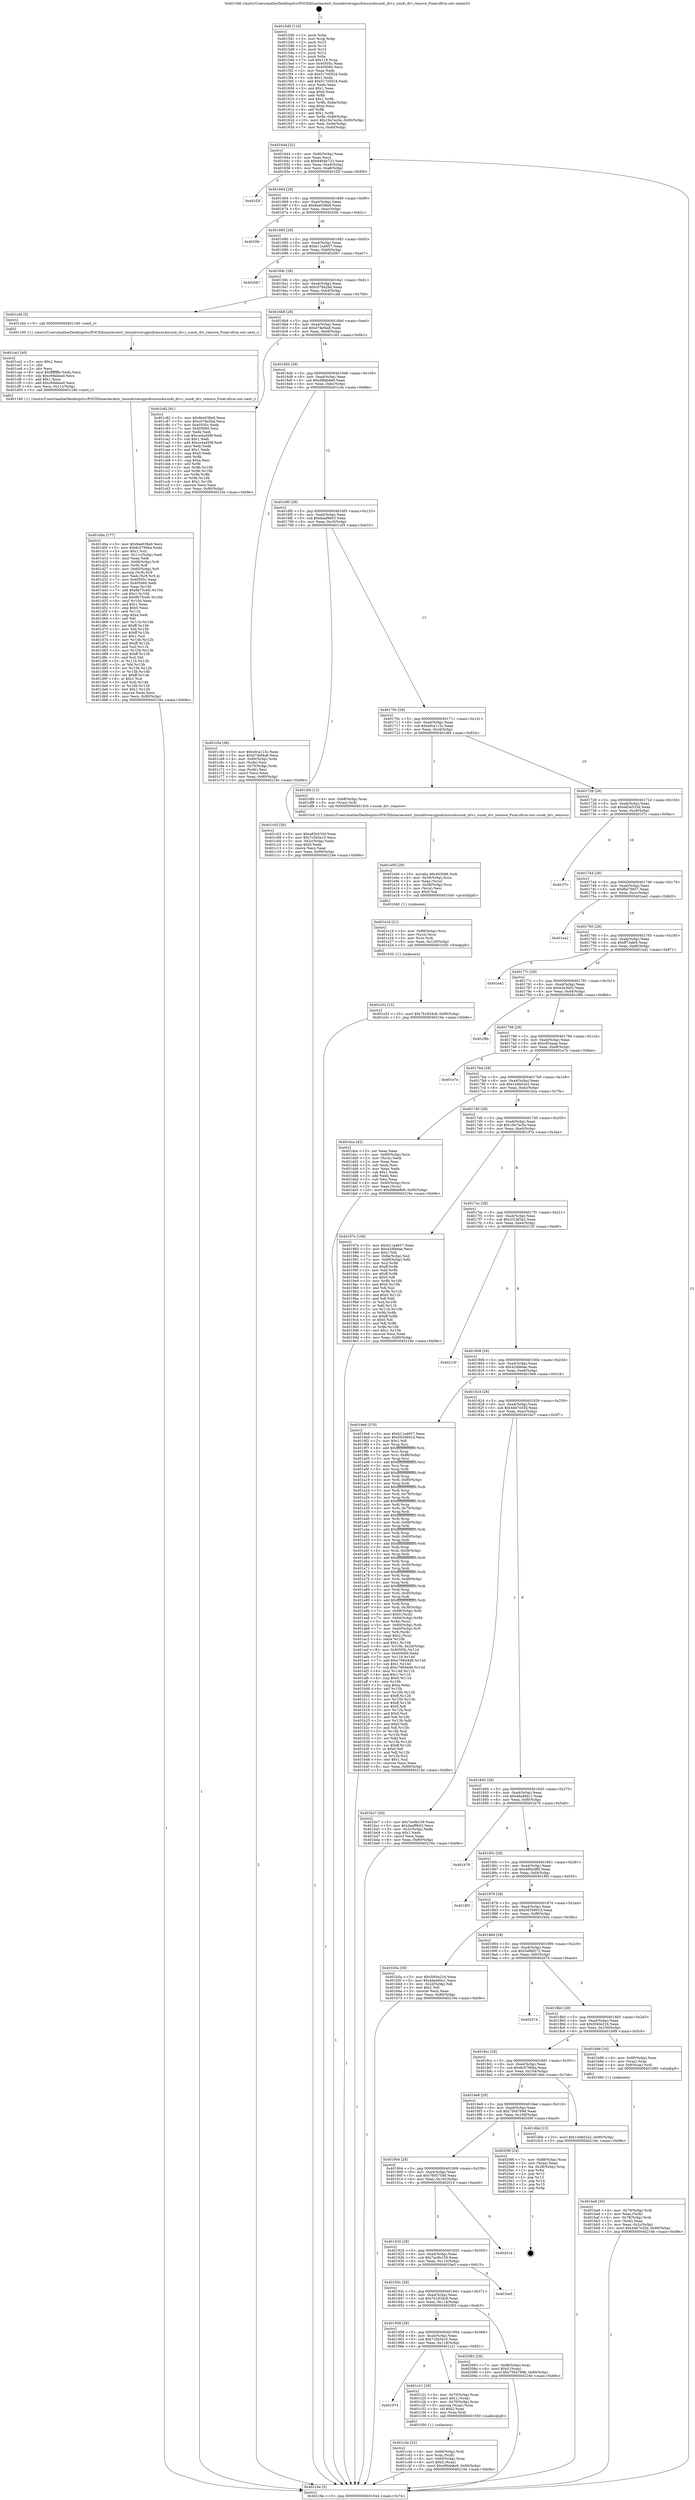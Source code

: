 digraph "0x4015d0" {
  label = "0x4015d0 (/mnt/c/Users/mathe/Desktop/tcc/POCII/binaries/extr_linuxdriversgpudrmsun4isun4i_drv.c_sun4i_drv_remove_Final-ollvm.out::main(0))"
  labelloc = "t"
  node[shape=record]

  Entry [label="",width=0.3,height=0.3,shape=circle,fillcolor=black,style=filled]
  "0x401644" [label="{
     0x401644 [32]\l
     | [instrs]\l
     &nbsp;&nbsp;0x401644 \<+6\>: mov -0x90(%rbp),%eax\l
     &nbsp;&nbsp;0x40164a \<+2\>: mov %eax,%ecx\l
     &nbsp;&nbsp;0x40164c \<+6\>: sub $0x8464b723,%ecx\l
     &nbsp;&nbsp;0x401652 \<+6\>: mov %eax,-0xa4(%rbp)\l
     &nbsp;&nbsp;0x401658 \<+6\>: mov %ecx,-0xa8(%rbp)\l
     &nbsp;&nbsp;0x40165e \<+6\>: je 0000000000401f2f \<main+0x95f\>\l
  }"]
  "0x401f2f" [label="{
     0x401f2f\l
  }", style=dashed]
  "0x401664" [label="{
     0x401664 [28]\l
     | [instrs]\l
     &nbsp;&nbsp;0x401664 \<+5\>: jmp 0000000000401669 \<main+0x99\>\l
     &nbsp;&nbsp;0x401669 \<+6\>: mov -0xa4(%rbp),%eax\l
     &nbsp;&nbsp;0x40166f \<+5\>: sub $0x8ee038a9,%eax\l
     &nbsp;&nbsp;0x401674 \<+6\>: mov %eax,-0xac(%rbp)\l
     &nbsp;&nbsp;0x40167a \<+6\>: je 00000000004020fc \<main+0xb2c\>\l
  }"]
  Exit [label="",width=0.3,height=0.3,shape=circle,fillcolor=black,style=filled,peripheries=2]
  "0x4020fc" [label="{
     0x4020fc\l
  }", style=dashed]
  "0x401680" [label="{
     0x401680 [28]\l
     | [instrs]\l
     &nbsp;&nbsp;0x401680 \<+5\>: jmp 0000000000401685 \<main+0xb5\>\l
     &nbsp;&nbsp;0x401685 \<+6\>: mov -0xa4(%rbp),%eax\l
     &nbsp;&nbsp;0x40168b \<+5\>: sub $0xb11a4657,%eax\l
     &nbsp;&nbsp;0x401690 \<+6\>: mov %eax,-0xb0(%rbp)\l
     &nbsp;&nbsp;0x401696 \<+6\>: je 00000000004020b7 \<main+0xae7\>\l
  }"]
  "0x401e32" [label="{
     0x401e32 [15]\l
     | [instrs]\l
     &nbsp;&nbsp;0x401e32 \<+10\>: movl $0x7b1834c8,-0x90(%rbp)\l
     &nbsp;&nbsp;0x401e3c \<+5\>: jmp 000000000040216e \<main+0xb9e\>\l
  }"]
  "0x4020b7" [label="{
     0x4020b7\l
  }", style=dashed]
  "0x40169c" [label="{
     0x40169c [28]\l
     | [instrs]\l
     &nbsp;&nbsp;0x40169c \<+5\>: jmp 00000000004016a1 \<main+0xd1\>\l
     &nbsp;&nbsp;0x4016a1 \<+6\>: mov -0xa4(%rbp),%eax\l
     &nbsp;&nbsp;0x4016a7 \<+5\>: sub $0xc076e2bd,%eax\l
     &nbsp;&nbsp;0x4016ac \<+6\>: mov %eax,-0xb4(%rbp)\l
     &nbsp;&nbsp;0x4016b2 \<+6\>: je 0000000000401cdd \<main+0x70d\>\l
  }"]
  "0x401e1d" [label="{
     0x401e1d [21]\l
     | [instrs]\l
     &nbsp;&nbsp;0x401e1d \<+4\>: mov -0x68(%rbp),%rcx\l
     &nbsp;&nbsp;0x401e21 \<+3\>: mov (%rcx),%rcx\l
     &nbsp;&nbsp;0x401e24 \<+3\>: mov %rcx,%rdi\l
     &nbsp;&nbsp;0x401e27 \<+6\>: mov %eax,-0x120(%rbp)\l
     &nbsp;&nbsp;0x401e2d \<+5\>: call 0000000000401030 \<free@plt\>\l
     | [calls]\l
     &nbsp;&nbsp;0x401030 \{1\} (unknown)\l
  }"]
  "0x401cdd" [label="{
     0x401cdd [5]\l
     | [instrs]\l
     &nbsp;&nbsp;0x401cdd \<+5\>: call 0000000000401160 \<next_i\>\l
     | [calls]\l
     &nbsp;&nbsp;0x401160 \{1\} (/mnt/c/Users/mathe/Desktop/tcc/POCII/binaries/extr_linuxdriversgpudrmsun4isun4i_drv.c_sun4i_drv_remove_Final-ollvm.out::next_i)\l
  }"]
  "0x4016b8" [label="{
     0x4016b8 [28]\l
     | [instrs]\l
     &nbsp;&nbsp;0x4016b8 \<+5\>: jmp 00000000004016bd \<main+0xed\>\l
     &nbsp;&nbsp;0x4016bd \<+6\>: mov -0xa4(%rbp),%eax\l
     &nbsp;&nbsp;0x4016c3 \<+5\>: sub $0xd74ef4a8,%eax\l
     &nbsp;&nbsp;0x4016c8 \<+6\>: mov %eax,-0xb8(%rbp)\l
     &nbsp;&nbsp;0x4016ce \<+6\>: je 0000000000401c82 \<main+0x6b2\>\l
  }"]
  "0x401e00" [label="{
     0x401e00 [29]\l
     | [instrs]\l
     &nbsp;&nbsp;0x401e00 \<+10\>: movabs $0x4030d6,%rdi\l
     &nbsp;&nbsp;0x401e0a \<+4\>: mov -0x58(%rbp),%rcx\l
     &nbsp;&nbsp;0x401e0e \<+2\>: mov %eax,(%rcx)\l
     &nbsp;&nbsp;0x401e10 \<+4\>: mov -0x58(%rbp),%rcx\l
     &nbsp;&nbsp;0x401e14 \<+2\>: mov (%rcx),%esi\l
     &nbsp;&nbsp;0x401e16 \<+2\>: mov $0x0,%al\l
     &nbsp;&nbsp;0x401e18 \<+5\>: call 0000000000401040 \<printf@plt\>\l
     | [calls]\l
     &nbsp;&nbsp;0x401040 \{1\} (unknown)\l
  }"]
  "0x401c82" [label="{
     0x401c82 [91]\l
     | [instrs]\l
     &nbsp;&nbsp;0x401c82 \<+5\>: mov $0x8ee038a9,%eax\l
     &nbsp;&nbsp;0x401c87 \<+5\>: mov $0xc076e2bd,%ecx\l
     &nbsp;&nbsp;0x401c8c \<+7\>: mov 0x40505c,%edx\l
     &nbsp;&nbsp;0x401c93 \<+7\>: mov 0x405060,%esi\l
     &nbsp;&nbsp;0x401c9a \<+2\>: mov %edx,%edi\l
     &nbsp;&nbsp;0x401c9c \<+6\>: sub $0xce4a459f,%edi\l
     &nbsp;&nbsp;0x401ca2 \<+3\>: sub $0x1,%edi\l
     &nbsp;&nbsp;0x401ca5 \<+6\>: add $0xce4a459f,%edi\l
     &nbsp;&nbsp;0x401cab \<+3\>: imul %edi,%edx\l
     &nbsp;&nbsp;0x401cae \<+3\>: and $0x1,%edx\l
     &nbsp;&nbsp;0x401cb1 \<+3\>: cmp $0x0,%edx\l
     &nbsp;&nbsp;0x401cb4 \<+4\>: sete %r8b\l
     &nbsp;&nbsp;0x401cb8 \<+3\>: cmp $0xa,%esi\l
     &nbsp;&nbsp;0x401cbb \<+4\>: setl %r9b\l
     &nbsp;&nbsp;0x401cbf \<+3\>: mov %r8b,%r10b\l
     &nbsp;&nbsp;0x401cc2 \<+3\>: and %r9b,%r10b\l
     &nbsp;&nbsp;0x401cc5 \<+3\>: xor %r9b,%r8b\l
     &nbsp;&nbsp;0x401cc8 \<+3\>: or %r8b,%r10b\l
     &nbsp;&nbsp;0x401ccb \<+4\>: test $0x1,%r10b\l
     &nbsp;&nbsp;0x401ccf \<+3\>: cmovne %ecx,%eax\l
     &nbsp;&nbsp;0x401cd2 \<+6\>: mov %eax,-0x90(%rbp)\l
     &nbsp;&nbsp;0x401cd8 \<+5\>: jmp 000000000040216e \<main+0xb9e\>\l
  }"]
  "0x4016d4" [label="{
     0x4016d4 [28]\l
     | [instrs]\l
     &nbsp;&nbsp;0x4016d4 \<+5\>: jmp 00000000004016d9 \<main+0x109\>\l
     &nbsp;&nbsp;0x4016d9 \<+6\>: mov -0xa4(%rbp),%eax\l
     &nbsp;&nbsp;0x4016df \<+5\>: sub $0xd9fab8e9,%eax\l
     &nbsp;&nbsp;0x4016e4 \<+6\>: mov %eax,-0xbc(%rbp)\l
     &nbsp;&nbsp;0x4016ea \<+6\>: je 0000000000401c5e \<main+0x68e\>\l
  }"]
  "0x401d0a" [label="{
     0x401d0a [177]\l
     | [instrs]\l
     &nbsp;&nbsp;0x401d0a \<+5\>: mov $0x8ee038a9,%ecx\l
     &nbsp;&nbsp;0x401d0f \<+5\>: mov $0x6c5766ba,%edx\l
     &nbsp;&nbsp;0x401d14 \<+3\>: mov $0x1,%sil\l
     &nbsp;&nbsp;0x401d17 \<+6\>: mov -0x11c(%rbp),%edi\l
     &nbsp;&nbsp;0x401d1d \<+3\>: imul %eax,%edi\l
     &nbsp;&nbsp;0x401d20 \<+4\>: mov -0x68(%rbp),%r8\l
     &nbsp;&nbsp;0x401d24 \<+3\>: mov (%r8),%r8\l
     &nbsp;&nbsp;0x401d27 \<+4\>: mov -0x60(%rbp),%r9\l
     &nbsp;&nbsp;0x401d2b \<+3\>: movslq (%r9),%r9\l
     &nbsp;&nbsp;0x401d2e \<+4\>: mov %edi,(%r8,%r9,4)\l
     &nbsp;&nbsp;0x401d32 \<+7\>: mov 0x40505c,%eax\l
     &nbsp;&nbsp;0x401d39 \<+7\>: mov 0x405060,%edi\l
     &nbsp;&nbsp;0x401d40 \<+3\>: mov %eax,%r10d\l
     &nbsp;&nbsp;0x401d43 \<+7\>: add $0x8b75cefc,%r10d\l
     &nbsp;&nbsp;0x401d4a \<+4\>: sub $0x1,%r10d\l
     &nbsp;&nbsp;0x401d4e \<+7\>: sub $0x8b75cefc,%r10d\l
     &nbsp;&nbsp;0x401d55 \<+4\>: imul %r10d,%eax\l
     &nbsp;&nbsp;0x401d59 \<+3\>: and $0x1,%eax\l
     &nbsp;&nbsp;0x401d5c \<+3\>: cmp $0x0,%eax\l
     &nbsp;&nbsp;0x401d5f \<+4\>: sete %r11b\l
     &nbsp;&nbsp;0x401d63 \<+3\>: cmp $0xa,%edi\l
     &nbsp;&nbsp;0x401d66 \<+3\>: setl %bl\l
     &nbsp;&nbsp;0x401d69 \<+3\>: mov %r11b,%r14b\l
     &nbsp;&nbsp;0x401d6c \<+4\>: xor $0xff,%r14b\l
     &nbsp;&nbsp;0x401d70 \<+3\>: mov %bl,%r15b\l
     &nbsp;&nbsp;0x401d73 \<+4\>: xor $0xff,%r15b\l
     &nbsp;&nbsp;0x401d77 \<+4\>: xor $0x1,%sil\l
     &nbsp;&nbsp;0x401d7b \<+3\>: mov %r14b,%r12b\l
     &nbsp;&nbsp;0x401d7e \<+4\>: and $0xff,%r12b\l
     &nbsp;&nbsp;0x401d82 \<+3\>: and %sil,%r11b\l
     &nbsp;&nbsp;0x401d85 \<+3\>: mov %r15b,%r13b\l
     &nbsp;&nbsp;0x401d88 \<+4\>: and $0xff,%r13b\l
     &nbsp;&nbsp;0x401d8c \<+3\>: and %sil,%bl\l
     &nbsp;&nbsp;0x401d8f \<+3\>: or %r11b,%r12b\l
     &nbsp;&nbsp;0x401d92 \<+3\>: or %bl,%r13b\l
     &nbsp;&nbsp;0x401d95 \<+3\>: xor %r13b,%r12b\l
     &nbsp;&nbsp;0x401d98 \<+3\>: or %r15b,%r14b\l
     &nbsp;&nbsp;0x401d9b \<+4\>: xor $0xff,%r14b\l
     &nbsp;&nbsp;0x401d9f \<+4\>: or $0x1,%sil\l
     &nbsp;&nbsp;0x401da3 \<+3\>: and %sil,%r14b\l
     &nbsp;&nbsp;0x401da6 \<+3\>: or %r14b,%r12b\l
     &nbsp;&nbsp;0x401da9 \<+4\>: test $0x1,%r12b\l
     &nbsp;&nbsp;0x401dad \<+3\>: cmovne %edx,%ecx\l
     &nbsp;&nbsp;0x401db0 \<+6\>: mov %ecx,-0x90(%rbp)\l
     &nbsp;&nbsp;0x401db6 \<+5\>: jmp 000000000040216e \<main+0xb9e\>\l
  }"]
  "0x401c5e" [label="{
     0x401c5e [36]\l
     | [instrs]\l
     &nbsp;&nbsp;0x401c5e \<+5\>: mov $0xe0ca115c,%eax\l
     &nbsp;&nbsp;0x401c63 \<+5\>: mov $0xd74ef4a8,%ecx\l
     &nbsp;&nbsp;0x401c68 \<+4\>: mov -0x60(%rbp),%rdx\l
     &nbsp;&nbsp;0x401c6c \<+2\>: mov (%rdx),%esi\l
     &nbsp;&nbsp;0x401c6e \<+4\>: mov -0x70(%rbp),%rdx\l
     &nbsp;&nbsp;0x401c72 \<+2\>: cmp (%rdx),%esi\l
     &nbsp;&nbsp;0x401c74 \<+3\>: cmovl %ecx,%eax\l
     &nbsp;&nbsp;0x401c77 \<+6\>: mov %eax,-0x90(%rbp)\l
     &nbsp;&nbsp;0x401c7d \<+5\>: jmp 000000000040216e \<main+0xb9e\>\l
  }"]
  "0x4016f0" [label="{
     0x4016f0 [28]\l
     | [instrs]\l
     &nbsp;&nbsp;0x4016f0 \<+5\>: jmp 00000000004016f5 \<main+0x125\>\l
     &nbsp;&nbsp;0x4016f5 \<+6\>: mov -0xa4(%rbp),%eax\l
     &nbsp;&nbsp;0x4016fb \<+5\>: sub $0xdaaf9b03,%eax\l
     &nbsp;&nbsp;0x401700 \<+6\>: mov %eax,-0xc0(%rbp)\l
     &nbsp;&nbsp;0x401706 \<+6\>: je 0000000000401c03 \<main+0x633\>\l
  }"]
  "0x401ce2" [label="{
     0x401ce2 [40]\l
     | [instrs]\l
     &nbsp;&nbsp;0x401ce2 \<+5\>: mov $0x2,%ecx\l
     &nbsp;&nbsp;0x401ce7 \<+1\>: cltd\l
     &nbsp;&nbsp;0x401ce8 \<+2\>: idiv %ecx\l
     &nbsp;&nbsp;0x401cea \<+6\>: imul $0xfffffffe,%edx,%ecx\l
     &nbsp;&nbsp;0x401cf0 \<+6\>: sub $0xc69abea0,%ecx\l
     &nbsp;&nbsp;0x401cf6 \<+3\>: add $0x1,%ecx\l
     &nbsp;&nbsp;0x401cf9 \<+6\>: add $0xc69abea0,%ecx\l
     &nbsp;&nbsp;0x401cff \<+6\>: mov %ecx,-0x11c(%rbp)\l
     &nbsp;&nbsp;0x401d05 \<+5\>: call 0000000000401160 \<next_i\>\l
     | [calls]\l
     &nbsp;&nbsp;0x401160 \{1\} (/mnt/c/Users/mathe/Desktop/tcc/POCII/binaries/extr_linuxdriversgpudrmsun4isun4i_drv.c_sun4i_drv_remove_Final-ollvm.out::next_i)\l
  }"]
  "0x401c03" [label="{
     0x401c03 [30]\l
     | [instrs]\l
     &nbsp;&nbsp;0x401c03 \<+5\>: mov $0xe83e533d,%eax\l
     &nbsp;&nbsp;0x401c08 \<+5\>: mov $0x7c5b5e10,%ecx\l
     &nbsp;&nbsp;0x401c0d \<+3\>: mov -0x2c(%rbp),%edx\l
     &nbsp;&nbsp;0x401c10 \<+3\>: cmp $0x0,%edx\l
     &nbsp;&nbsp;0x401c13 \<+3\>: cmove %ecx,%eax\l
     &nbsp;&nbsp;0x401c16 \<+6\>: mov %eax,-0x90(%rbp)\l
     &nbsp;&nbsp;0x401c1c \<+5\>: jmp 000000000040216e \<main+0xb9e\>\l
  }"]
  "0x40170c" [label="{
     0x40170c [28]\l
     | [instrs]\l
     &nbsp;&nbsp;0x40170c \<+5\>: jmp 0000000000401711 \<main+0x141\>\l
     &nbsp;&nbsp;0x401711 \<+6\>: mov -0xa4(%rbp),%eax\l
     &nbsp;&nbsp;0x401717 \<+5\>: sub $0xe0ca115c,%eax\l
     &nbsp;&nbsp;0x40171c \<+6\>: mov %eax,-0xc4(%rbp)\l
     &nbsp;&nbsp;0x401722 \<+6\>: je 0000000000401df4 \<main+0x824\>\l
  }"]
  "0x401c3e" [label="{
     0x401c3e [32]\l
     | [instrs]\l
     &nbsp;&nbsp;0x401c3e \<+4\>: mov -0x68(%rbp),%rdi\l
     &nbsp;&nbsp;0x401c42 \<+3\>: mov %rax,(%rdi)\l
     &nbsp;&nbsp;0x401c45 \<+4\>: mov -0x60(%rbp),%rax\l
     &nbsp;&nbsp;0x401c49 \<+6\>: movl $0x0,(%rax)\l
     &nbsp;&nbsp;0x401c4f \<+10\>: movl $0xd9fab8e9,-0x90(%rbp)\l
     &nbsp;&nbsp;0x401c59 \<+5\>: jmp 000000000040216e \<main+0xb9e\>\l
  }"]
  "0x401df4" [label="{
     0x401df4 [12]\l
     | [instrs]\l
     &nbsp;&nbsp;0x401df4 \<+4\>: mov -0x68(%rbp),%rax\l
     &nbsp;&nbsp;0x401df8 \<+3\>: mov (%rax),%rdi\l
     &nbsp;&nbsp;0x401dfb \<+5\>: call 00000000004015c0 \<sun4i_drv_remove\>\l
     | [calls]\l
     &nbsp;&nbsp;0x4015c0 \{1\} (/mnt/c/Users/mathe/Desktop/tcc/POCII/binaries/extr_linuxdriversgpudrmsun4isun4i_drv.c_sun4i_drv_remove_Final-ollvm.out::sun4i_drv_remove)\l
  }"]
  "0x401728" [label="{
     0x401728 [28]\l
     | [instrs]\l
     &nbsp;&nbsp;0x401728 \<+5\>: jmp 000000000040172d \<main+0x15d\>\l
     &nbsp;&nbsp;0x40172d \<+6\>: mov -0xa4(%rbp),%eax\l
     &nbsp;&nbsp;0x401733 \<+5\>: sub $0xe83e533d,%eax\l
     &nbsp;&nbsp;0x401738 \<+6\>: mov %eax,-0xc8(%rbp)\l
     &nbsp;&nbsp;0x40173e \<+6\>: je 0000000000401f7c \<main+0x9ac\>\l
  }"]
  "0x401974" [label="{
     0x401974\l
  }", style=dashed]
  "0x401f7c" [label="{
     0x401f7c\l
  }", style=dashed]
  "0x401744" [label="{
     0x401744 [28]\l
     | [instrs]\l
     &nbsp;&nbsp;0x401744 \<+5\>: jmp 0000000000401749 \<main+0x179\>\l
     &nbsp;&nbsp;0x401749 \<+6\>: mov -0xa4(%rbp),%eax\l
     &nbsp;&nbsp;0x40174f \<+5\>: sub $0xfbe76657,%eax\l
     &nbsp;&nbsp;0x401754 \<+6\>: mov %eax,-0xcc(%rbp)\l
     &nbsp;&nbsp;0x40175a \<+6\>: je 0000000000401ea2 \<main+0x8d2\>\l
  }"]
  "0x401c21" [label="{
     0x401c21 [29]\l
     | [instrs]\l
     &nbsp;&nbsp;0x401c21 \<+4\>: mov -0x70(%rbp),%rax\l
     &nbsp;&nbsp;0x401c25 \<+6\>: movl $0x1,(%rax)\l
     &nbsp;&nbsp;0x401c2b \<+4\>: mov -0x70(%rbp),%rax\l
     &nbsp;&nbsp;0x401c2f \<+3\>: movslq (%rax),%rax\l
     &nbsp;&nbsp;0x401c32 \<+4\>: shl $0x2,%rax\l
     &nbsp;&nbsp;0x401c36 \<+3\>: mov %rax,%rdi\l
     &nbsp;&nbsp;0x401c39 \<+5\>: call 0000000000401050 \<malloc@plt\>\l
     | [calls]\l
     &nbsp;&nbsp;0x401050 \{1\} (unknown)\l
  }"]
  "0x401ea2" [label="{
     0x401ea2\l
  }", style=dashed]
  "0x401760" [label="{
     0x401760 [28]\l
     | [instrs]\l
     &nbsp;&nbsp;0x401760 \<+5\>: jmp 0000000000401765 \<main+0x195\>\l
     &nbsp;&nbsp;0x401765 \<+6\>: mov -0xa4(%rbp),%eax\l
     &nbsp;&nbsp;0x40176b \<+5\>: sub $0xff73afe9,%eax\l
     &nbsp;&nbsp;0x401770 \<+6\>: mov %eax,-0xd0(%rbp)\l
     &nbsp;&nbsp;0x401776 \<+6\>: je 0000000000401e41 \<main+0x871\>\l
  }"]
  "0x401958" [label="{
     0x401958 [28]\l
     | [instrs]\l
     &nbsp;&nbsp;0x401958 \<+5\>: jmp 000000000040195d \<main+0x38d\>\l
     &nbsp;&nbsp;0x40195d \<+6\>: mov -0xa4(%rbp),%eax\l
     &nbsp;&nbsp;0x401963 \<+5\>: sub $0x7c5b5e10,%eax\l
     &nbsp;&nbsp;0x401968 \<+6\>: mov %eax,-0x118(%rbp)\l
     &nbsp;&nbsp;0x40196e \<+6\>: je 0000000000401c21 \<main+0x651\>\l
  }"]
  "0x401e41" [label="{
     0x401e41\l
  }", style=dashed]
  "0x40177c" [label="{
     0x40177c [28]\l
     | [instrs]\l
     &nbsp;&nbsp;0x40177c \<+5\>: jmp 0000000000401781 \<main+0x1b1\>\l
     &nbsp;&nbsp;0x401781 \<+6\>: mov -0xa4(%rbp),%eax\l
     &nbsp;&nbsp;0x401787 \<+5\>: sub $0xb3e3b02,%eax\l
     &nbsp;&nbsp;0x40178c \<+6\>: mov %eax,-0xd4(%rbp)\l
     &nbsp;&nbsp;0x401792 \<+6\>: je 0000000000401f8b \<main+0x9bb\>\l
  }"]
  "0x402083" [label="{
     0x402083 [28]\l
     | [instrs]\l
     &nbsp;&nbsp;0x402083 \<+7\>: mov -0x88(%rbp),%rax\l
     &nbsp;&nbsp;0x40208a \<+6\>: movl $0x0,(%rax)\l
     &nbsp;&nbsp;0x402090 \<+10\>: movl $0x75647896,-0x90(%rbp)\l
     &nbsp;&nbsp;0x40209a \<+5\>: jmp 000000000040216e \<main+0xb9e\>\l
  }"]
  "0x401f8b" [label="{
     0x401f8b\l
  }", style=dashed]
  "0x401798" [label="{
     0x401798 [28]\l
     | [instrs]\l
     &nbsp;&nbsp;0x401798 \<+5\>: jmp 000000000040179d \<main+0x1cd\>\l
     &nbsp;&nbsp;0x40179d \<+6\>: mov -0xa4(%rbp),%eax\l
     &nbsp;&nbsp;0x4017a3 \<+5\>: sub $0xc85aaaa,%eax\l
     &nbsp;&nbsp;0x4017a8 \<+6\>: mov %eax,-0xd8(%rbp)\l
     &nbsp;&nbsp;0x4017ae \<+6\>: je 0000000000401e7e \<main+0x8ae\>\l
  }"]
  "0x40193c" [label="{
     0x40193c [28]\l
     | [instrs]\l
     &nbsp;&nbsp;0x40193c \<+5\>: jmp 0000000000401941 \<main+0x371\>\l
     &nbsp;&nbsp;0x401941 \<+6\>: mov -0xa4(%rbp),%eax\l
     &nbsp;&nbsp;0x401947 \<+5\>: sub $0x7b1834c8,%eax\l
     &nbsp;&nbsp;0x40194c \<+6\>: mov %eax,-0x114(%rbp)\l
     &nbsp;&nbsp;0x401952 \<+6\>: je 0000000000402083 \<main+0xab3\>\l
  }"]
  "0x401e7e" [label="{
     0x401e7e\l
  }", style=dashed]
  "0x4017b4" [label="{
     0x4017b4 [28]\l
     | [instrs]\l
     &nbsp;&nbsp;0x4017b4 \<+5\>: jmp 00000000004017b9 \<main+0x1e9\>\l
     &nbsp;&nbsp;0x4017b9 \<+6\>: mov -0xa4(%rbp),%eax\l
     &nbsp;&nbsp;0x4017bf \<+5\>: sub $0x144b02e2,%eax\l
     &nbsp;&nbsp;0x4017c4 \<+6\>: mov %eax,-0xdc(%rbp)\l
     &nbsp;&nbsp;0x4017ca \<+6\>: je 0000000000401dca \<main+0x7fa\>\l
  }"]
  "0x401be5" [label="{
     0x401be5\l
  }", style=dashed]
  "0x401dca" [label="{
     0x401dca [42]\l
     | [instrs]\l
     &nbsp;&nbsp;0x401dca \<+2\>: xor %eax,%eax\l
     &nbsp;&nbsp;0x401dcc \<+4\>: mov -0x60(%rbp),%rcx\l
     &nbsp;&nbsp;0x401dd0 \<+2\>: mov (%rcx),%edx\l
     &nbsp;&nbsp;0x401dd2 \<+2\>: mov %eax,%esi\l
     &nbsp;&nbsp;0x401dd4 \<+2\>: sub %edx,%esi\l
     &nbsp;&nbsp;0x401dd6 \<+2\>: mov %eax,%edx\l
     &nbsp;&nbsp;0x401dd8 \<+3\>: sub $0x1,%edx\l
     &nbsp;&nbsp;0x401ddb \<+2\>: add %edx,%esi\l
     &nbsp;&nbsp;0x401ddd \<+2\>: sub %esi,%eax\l
     &nbsp;&nbsp;0x401ddf \<+4\>: mov -0x60(%rbp),%rcx\l
     &nbsp;&nbsp;0x401de3 \<+2\>: mov %eax,(%rcx)\l
     &nbsp;&nbsp;0x401de5 \<+10\>: movl $0xd9fab8e9,-0x90(%rbp)\l
     &nbsp;&nbsp;0x401def \<+5\>: jmp 000000000040216e \<main+0xb9e\>\l
  }"]
  "0x4017d0" [label="{
     0x4017d0 [28]\l
     | [instrs]\l
     &nbsp;&nbsp;0x4017d0 \<+5\>: jmp 00000000004017d5 \<main+0x205\>\l
     &nbsp;&nbsp;0x4017d5 \<+6\>: mov -0xa4(%rbp),%eax\l
     &nbsp;&nbsp;0x4017db \<+5\>: sub $0x19a7ec5e,%eax\l
     &nbsp;&nbsp;0x4017e0 \<+6\>: mov %eax,-0xe0(%rbp)\l
     &nbsp;&nbsp;0x4017e6 \<+6\>: je 000000000040197e \<main+0x3ae\>\l
  }"]
  "0x401920" [label="{
     0x401920 [28]\l
     | [instrs]\l
     &nbsp;&nbsp;0x401920 \<+5\>: jmp 0000000000401925 \<main+0x355\>\l
     &nbsp;&nbsp;0x401925 \<+6\>: mov -0xa4(%rbp),%eax\l
     &nbsp;&nbsp;0x40192b \<+5\>: sub $0x7ac9b159,%eax\l
     &nbsp;&nbsp;0x401930 \<+6\>: mov %eax,-0x110(%rbp)\l
     &nbsp;&nbsp;0x401936 \<+6\>: je 0000000000401be5 \<main+0x615\>\l
  }"]
  "0x40197e" [label="{
     0x40197e [106]\l
     | [instrs]\l
     &nbsp;&nbsp;0x40197e \<+5\>: mov $0xb11a4657,%eax\l
     &nbsp;&nbsp;0x401983 \<+5\>: mov $0x42dfe6ae,%ecx\l
     &nbsp;&nbsp;0x401988 \<+2\>: mov $0x1,%dl\l
     &nbsp;&nbsp;0x40198a \<+7\>: mov -0x8a(%rbp),%sil\l
     &nbsp;&nbsp;0x401991 \<+7\>: mov -0x89(%rbp),%dil\l
     &nbsp;&nbsp;0x401998 \<+3\>: mov %sil,%r8b\l
     &nbsp;&nbsp;0x40199b \<+4\>: xor $0xff,%r8b\l
     &nbsp;&nbsp;0x40199f \<+3\>: mov %dil,%r9b\l
     &nbsp;&nbsp;0x4019a2 \<+4\>: xor $0xff,%r9b\l
     &nbsp;&nbsp;0x4019a6 \<+3\>: xor $0x0,%dl\l
     &nbsp;&nbsp;0x4019a9 \<+3\>: mov %r8b,%r10b\l
     &nbsp;&nbsp;0x4019ac \<+4\>: and $0x0,%r10b\l
     &nbsp;&nbsp;0x4019b0 \<+3\>: and %dl,%sil\l
     &nbsp;&nbsp;0x4019b3 \<+3\>: mov %r9b,%r11b\l
     &nbsp;&nbsp;0x4019b6 \<+4\>: and $0x0,%r11b\l
     &nbsp;&nbsp;0x4019ba \<+3\>: and %dl,%dil\l
     &nbsp;&nbsp;0x4019bd \<+3\>: or %sil,%r10b\l
     &nbsp;&nbsp;0x4019c0 \<+3\>: or %dil,%r11b\l
     &nbsp;&nbsp;0x4019c3 \<+3\>: xor %r11b,%r10b\l
     &nbsp;&nbsp;0x4019c6 \<+3\>: or %r9b,%r8b\l
     &nbsp;&nbsp;0x4019c9 \<+4\>: xor $0xff,%r8b\l
     &nbsp;&nbsp;0x4019cd \<+3\>: or $0x0,%dl\l
     &nbsp;&nbsp;0x4019d0 \<+3\>: and %dl,%r8b\l
     &nbsp;&nbsp;0x4019d3 \<+3\>: or %r8b,%r10b\l
     &nbsp;&nbsp;0x4019d6 \<+4\>: test $0x1,%r10b\l
     &nbsp;&nbsp;0x4019da \<+3\>: cmovne %ecx,%eax\l
     &nbsp;&nbsp;0x4019dd \<+6\>: mov %eax,-0x90(%rbp)\l
     &nbsp;&nbsp;0x4019e3 \<+5\>: jmp 000000000040216e \<main+0xb9e\>\l
  }"]
  "0x4017ec" [label="{
     0x4017ec [28]\l
     | [instrs]\l
     &nbsp;&nbsp;0x4017ec \<+5\>: jmp 00000000004017f1 \<main+0x221\>\l
     &nbsp;&nbsp;0x4017f1 \<+6\>: mov -0xa4(%rbp),%eax\l
     &nbsp;&nbsp;0x4017f7 \<+5\>: sub $0x331bf3a2,%eax\l
     &nbsp;&nbsp;0x4017fc \<+6\>: mov %eax,-0xe4(%rbp)\l
     &nbsp;&nbsp;0x401802 \<+6\>: je 000000000040215f \<main+0xb8f\>\l
  }"]
  "0x40216e" [label="{
     0x40216e [5]\l
     | [instrs]\l
     &nbsp;&nbsp;0x40216e \<+5\>: jmp 0000000000401644 \<main+0x74\>\l
  }"]
  "0x4015d0" [label="{
     0x4015d0 [116]\l
     | [instrs]\l
     &nbsp;&nbsp;0x4015d0 \<+1\>: push %rbp\l
     &nbsp;&nbsp;0x4015d1 \<+3\>: mov %rsp,%rbp\l
     &nbsp;&nbsp;0x4015d4 \<+2\>: push %r15\l
     &nbsp;&nbsp;0x4015d6 \<+2\>: push %r14\l
     &nbsp;&nbsp;0x4015d8 \<+2\>: push %r13\l
     &nbsp;&nbsp;0x4015da \<+2\>: push %r12\l
     &nbsp;&nbsp;0x4015dc \<+1\>: push %rbx\l
     &nbsp;&nbsp;0x4015dd \<+7\>: sub $0x118,%rsp\l
     &nbsp;&nbsp;0x4015e4 \<+7\>: mov 0x40505c,%eax\l
     &nbsp;&nbsp;0x4015eb \<+7\>: mov 0x405060,%ecx\l
     &nbsp;&nbsp;0x4015f2 \<+2\>: mov %eax,%edx\l
     &nbsp;&nbsp;0x4015f4 \<+6\>: sub $0x517e0524,%edx\l
     &nbsp;&nbsp;0x4015fa \<+3\>: sub $0x1,%edx\l
     &nbsp;&nbsp;0x4015fd \<+6\>: add $0x517e0524,%edx\l
     &nbsp;&nbsp;0x401603 \<+3\>: imul %edx,%eax\l
     &nbsp;&nbsp;0x401606 \<+3\>: and $0x1,%eax\l
     &nbsp;&nbsp;0x401609 \<+3\>: cmp $0x0,%eax\l
     &nbsp;&nbsp;0x40160c \<+4\>: sete %r8b\l
     &nbsp;&nbsp;0x401610 \<+4\>: and $0x1,%r8b\l
     &nbsp;&nbsp;0x401614 \<+7\>: mov %r8b,-0x8a(%rbp)\l
     &nbsp;&nbsp;0x40161b \<+3\>: cmp $0xa,%ecx\l
     &nbsp;&nbsp;0x40161e \<+4\>: setl %r8b\l
     &nbsp;&nbsp;0x401622 \<+4\>: and $0x1,%r8b\l
     &nbsp;&nbsp;0x401626 \<+7\>: mov %r8b,-0x89(%rbp)\l
     &nbsp;&nbsp;0x40162d \<+10\>: movl $0x19a7ec5e,-0x90(%rbp)\l
     &nbsp;&nbsp;0x401637 \<+6\>: mov %edi,-0x94(%rbp)\l
     &nbsp;&nbsp;0x40163d \<+7\>: mov %rsi,-0xa0(%rbp)\l
  }"]
  "0x402014" [label="{
     0x402014\l
  }", style=dashed]
  "0x40215f" [label="{
     0x40215f\l
  }", style=dashed]
  "0x401808" [label="{
     0x401808 [28]\l
     | [instrs]\l
     &nbsp;&nbsp;0x401808 \<+5\>: jmp 000000000040180d \<main+0x23d\>\l
     &nbsp;&nbsp;0x40180d \<+6\>: mov -0xa4(%rbp),%eax\l
     &nbsp;&nbsp;0x401813 \<+5\>: sub $0x42dfe6ae,%eax\l
     &nbsp;&nbsp;0x401818 \<+6\>: mov %eax,-0xe8(%rbp)\l
     &nbsp;&nbsp;0x40181e \<+6\>: je 00000000004019e8 \<main+0x418\>\l
  }"]
  "0x401904" [label="{
     0x401904 [28]\l
     | [instrs]\l
     &nbsp;&nbsp;0x401904 \<+5\>: jmp 0000000000401909 \<main+0x339\>\l
     &nbsp;&nbsp;0x401909 \<+6\>: mov -0xa4(%rbp),%eax\l
     &nbsp;&nbsp;0x40190f \<+5\>: sub $0x760575d6,%eax\l
     &nbsp;&nbsp;0x401914 \<+6\>: mov %eax,-0x10c(%rbp)\l
     &nbsp;&nbsp;0x40191a \<+6\>: je 0000000000402014 \<main+0xa44\>\l
  }"]
  "0x4019e8" [label="{
     0x4019e8 [370]\l
     | [instrs]\l
     &nbsp;&nbsp;0x4019e8 \<+5\>: mov $0xb11a4657,%eax\l
     &nbsp;&nbsp;0x4019ed \<+5\>: mov $0x5635601d,%ecx\l
     &nbsp;&nbsp;0x4019f2 \<+2\>: mov $0x1,%dl\l
     &nbsp;&nbsp;0x4019f4 \<+3\>: mov %rsp,%rsi\l
     &nbsp;&nbsp;0x4019f7 \<+4\>: add $0xfffffffffffffff0,%rsi\l
     &nbsp;&nbsp;0x4019fb \<+3\>: mov %rsi,%rsp\l
     &nbsp;&nbsp;0x4019fe \<+7\>: mov %rsi,-0x88(%rbp)\l
     &nbsp;&nbsp;0x401a05 \<+3\>: mov %rsp,%rsi\l
     &nbsp;&nbsp;0x401a08 \<+4\>: add $0xfffffffffffffff0,%rsi\l
     &nbsp;&nbsp;0x401a0c \<+3\>: mov %rsi,%rsp\l
     &nbsp;&nbsp;0x401a0f \<+3\>: mov %rsp,%rdi\l
     &nbsp;&nbsp;0x401a12 \<+4\>: add $0xfffffffffffffff0,%rdi\l
     &nbsp;&nbsp;0x401a16 \<+3\>: mov %rdi,%rsp\l
     &nbsp;&nbsp;0x401a19 \<+4\>: mov %rdi,-0x80(%rbp)\l
     &nbsp;&nbsp;0x401a1d \<+3\>: mov %rsp,%rdi\l
     &nbsp;&nbsp;0x401a20 \<+4\>: add $0xfffffffffffffff0,%rdi\l
     &nbsp;&nbsp;0x401a24 \<+3\>: mov %rdi,%rsp\l
     &nbsp;&nbsp;0x401a27 \<+4\>: mov %rdi,-0x78(%rbp)\l
     &nbsp;&nbsp;0x401a2b \<+3\>: mov %rsp,%rdi\l
     &nbsp;&nbsp;0x401a2e \<+4\>: add $0xfffffffffffffff0,%rdi\l
     &nbsp;&nbsp;0x401a32 \<+3\>: mov %rdi,%rsp\l
     &nbsp;&nbsp;0x401a35 \<+4\>: mov %rdi,-0x70(%rbp)\l
     &nbsp;&nbsp;0x401a39 \<+3\>: mov %rsp,%rdi\l
     &nbsp;&nbsp;0x401a3c \<+4\>: add $0xfffffffffffffff0,%rdi\l
     &nbsp;&nbsp;0x401a40 \<+3\>: mov %rdi,%rsp\l
     &nbsp;&nbsp;0x401a43 \<+4\>: mov %rdi,-0x68(%rbp)\l
     &nbsp;&nbsp;0x401a47 \<+3\>: mov %rsp,%rdi\l
     &nbsp;&nbsp;0x401a4a \<+4\>: add $0xfffffffffffffff0,%rdi\l
     &nbsp;&nbsp;0x401a4e \<+3\>: mov %rdi,%rsp\l
     &nbsp;&nbsp;0x401a51 \<+4\>: mov %rdi,-0x60(%rbp)\l
     &nbsp;&nbsp;0x401a55 \<+3\>: mov %rsp,%rdi\l
     &nbsp;&nbsp;0x401a58 \<+4\>: add $0xfffffffffffffff0,%rdi\l
     &nbsp;&nbsp;0x401a5c \<+3\>: mov %rdi,%rsp\l
     &nbsp;&nbsp;0x401a5f \<+4\>: mov %rdi,-0x58(%rbp)\l
     &nbsp;&nbsp;0x401a63 \<+3\>: mov %rsp,%rdi\l
     &nbsp;&nbsp;0x401a66 \<+4\>: add $0xfffffffffffffff0,%rdi\l
     &nbsp;&nbsp;0x401a6a \<+3\>: mov %rdi,%rsp\l
     &nbsp;&nbsp;0x401a6d \<+4\>: mov %rdi,-0x50(%rbp)\l
     &nbsp;&nbsp;0x401a71 \<+3\>: mov %rsp,%rdi\l
     &nbsp;&nbsp;0x401a74 \<+4\>: add $0xfffffffffffffff0,%rdi\l
     &nbsp;&nbsp;0x401a78 \<+3\>: mov %rdi,%rsp\l
     &nbsp;&nbsp;0x401a7b \<+4\>: mov %rdi,-0x48(%rbp)\l
     &nbsp;&nbsp;0x401a7f \<+3\>: mov %rsp,%rdi\l
     &nbsp;&nbsp;0x401a82 \<+4\>: add $0xfffffffffffffff0,%rdi\l
     &nbsp;&nbsp;0x401a86 \<+3\>: mov %rdi,%rsp\l
     &nbsp;&nbsp;0x401a89 \<+4\>: mov %rdi,-0x40(%rbp)\l
     &nbsp;&nbsp;0x401a8d \<+3\>: mov %rsp,%rdi\l
     &nbsp;&nbsp;0x401a90 \<+4\>: add $0xfffffffffffffff0,%rdi\l
     &nbsp;&nbsp;0x401a94 \<+3\>: mov %rdi,%rsp\l
     &nbsp;&nbsp;0x401a97 \<+4\>: mov %rdi,-0x38(%rbp)\l
     &nbsp;&nbsp;0x401a9b \<+7\>: mov -0x88(%rbp),%rdi\l
     &nbsp;&nbsp;0x401aa2 \<+6\>: movl $0x0,(%rdi)\l
     &nbsp;&nbsp;0x401aa8 \<+7\>: mov -0x94(%rbp),%r8d\l
     &nbsp;&nbsp;0x401aaf \<+3\>: mov %r8d,(%rsi)\l
     &nbsp;&nbsp;0x401ab2 \<+4\>: mov -0x80(%rbp),%rdi\l
     &nbsp;&nbsp;0x401ab6 \<+7\>: mov -0xa0(%rbp),%r9\l
     &nbsp;&nbsp;0x401abd \<+3\>: mov %r9,(%rdi)\l
     &nbsp;&nbsp;0x401ac0 \<+3\>: cmpl $0x2,(%rsi)\l
     &nbsp;&nbsp;0x401ac3 \<+4\>: setne %r10b\l
     &nbsp;&nbsp;0x401ac7 \<+4\>: and $0x1,%r10b\l
     &nbsp;&nbsp;0x401acb \<+4\>: mov %r10b,-0x2d(%rbp)\l
     &nbsp;&nbsp;0x401acf \<+8\>: mov 0x40505c,%r11d\l
     &nbsp;&nbsp;0x401ad7 \<+7\>: mov 0x405060,%ebx\l
     &nbsp;&nbsp;0x401ade \<+3\>: mov %r11d,%r14d\l
     &nbsp;&nbsp;0x401ae1 \<+7\>: add $0xc76644d8,%r14d\l
     &nbsp;&nbsp;0x401ae8 \<+4\>: sub $0x1,%r14d\l
     &nbsp;&nbsp;0x401aec \<+7\>: sub $0xc76644d8,%r14d\l
     &nbsp;&nbsp;0x401af3 \<+4\>: imul %r14d,%r11d\l
     &nbsp;&nbsp;0x401af7 \<+4\>: and $0x1,%r11d\l
     &nbsp;&nbsp;0x401afb \<+4\>: cmp $0x0,%r11d\l
     &nbsp;&nbsp;0x401aff \<+4\>: sete %r10b\l
     &nbsp;&nbsp;0x401b03 \<+3\>: cmp $0xa,%ebx\l
     &nbsp;&nbsp;0x401b06 \<+4\>: setl %r15b\l
     &nbsp;&nbsp;0x401b0a \<+3\>: mov %r10b,%r12b\l
     &nbsp;&nbsp;0x401b0d \<+4\>: xor $0xff,%r12b\l
     &nbsp;&nbsp;0x401b11 \<+3\>: mov %r15b,%r13b\l
     &nbsp;&nbsp;0x401b14 \<+4\>: xor $0xff,%r13b\l
     &nbsp;&nbsp;0x401b18 \<+3\>: xor $0x0,%dl\l
     &nbsp;&nbsp;0x401b1b \<+3\>: mov %r12b,%sil\l
     &nbsp;&nbsp;0x401b1e \<+4\>: and $0x0,%sil\l
     &nbsp;&nbsp;0x401b22 \<+3\>: and %dl,%r10b\l
     &nbsp;&nbsp;0x401b25 \<+3\>: mov %r13b,%dil\l
     &nbsp;&nbsp;0x401b28 \<+4\>: and $0x0,%dil\l
     &nbsp;&nbsp;0x401b2c \<+3\>: and %dl,%r15b\l
     &nbsp;&nbsp;0x401b2f \<+3\>: or %r10b,%sil\l
     &nbsp;&nbsp;0x401b32 \<+3\>: or %r15b,%dil\l
     &nbsp;&nbsp;0x401b35 \<+3\>: xor %dil,%sil\l
     &nbsp;&nbsp;0x401b38 \<+3\>: or %r13b,%r12b\l
     &nbsp;&nbsp;0x401b3b \<+4\>: xor $0xff,%r12b\l
     &nbsp;&nbsp;0x401b3f \<+3\>: or $0x0,%dl\l
     &nbsp;&nbsp;0x401b42 \<+3\>: and %dl,%r12b\l
     &nbsp;&nbsp;0x401b45 \<+3\>: or %r12b,%sil\l
     &nbsp;&nbsp;0x401b48 \<+4\>: test $0x1,%sil\l
     &nbsp;&nbsp;0x401b4c \<+3\>: cmovne %ecx,%eax\l
     &nbsp;&nbsp;0x401b4f \<+6\>: mov %eax,-0x90(%rbp)\l
     &nbsp;&nbsp;0x401b55 \<+5\>: jmp 000000000040216e \<main+0xb9e\>\l
  }"]
  "0x401824" [label="{
     0x401824 [28]\l
     | [instrs]\l
     &nbsp;&nbsp;0x401824 \<+5\>: jmp 0000000000401829 \<main+0x259\>\l
     &nbsp;&nbsp;0x401829 \<+6\>: mov -0xa4(%rbp),%eax\l
     &nbsp;&nbsp;0x40182f \<+5\>: sub $0x44b7e35d,%eax\l
     &nbsp;&nbsp;0x401834 \<+6\>: mov %eax,-0xec(%rbp)\l
     &nbsp;&nbsp;0x40183a \<+6\>: je 0000000000401bc7 \<main+0x5f7\>\l
  }"]
  "0x40209f" [label="{
     0x40209f [24]\l
     | [instrs]\l
     &nbsp;&nbsp;0x40209f \<+7\>: mov -0x88(%rbp),%rax\l
     &nbsp;&nbsp;0x4020a6 \<+2\>: mov (%rax),%eax\l
     &nbsp;&nbsp;0x4020a8 \<+4\>: lea -0x28(%rbp),%rsp\l
     &nbsp;&nbsp;0x4020ac \<+1\>: pop %rbx\l
     &nbsp;&nbsp;0x4020ad \<+2\>: pop %r12\l
     &nbsp;&nbsp;0x4020af \<+2\>: pop %r13\l
     &nbsp;&nbsp;0x4020b1 \<+2\>: pop %r14\l
     &nbsp;&nbsp;0x4020b3 \<+2\>: pop %r15\l
     &nbsp;&nbsp;0x4020b5 \<+1\>: pop %rbp\l
     &nbsp;&nbsp;0x4020b6 \<+1\>: ret\l
  }"]
  "0x4018e8" [label="{
     0x4018e8 [28]\l
     | [instrs]\l
     &nbsp;&nbsp;0x4018e8 \<+5\>: jmp 00000000004018ed \<main+0x31d\>\l
     &nbsp;&nbsp;0x4018ed \<+6\>: mov -0xa4(%rbp),%eax\l
     &nbsp;&nbsp;0x4018f3 \<+5\>: sub $0x75647896,%eax\l
     &nbsp;&nbsp;0x4018f8 \<+6\>: mov %eax,-0x108(%rbp)\l
     &nbsp;&nbsp;0x4018fe \<+6\>: je 000000000040209f \<main+0xacf\>\l
  }"]
  "0x401bc7" [label="{
     0x401bc7 [30]\l
     | [instrs]\l
     &nbsp;&nbsp;0x401bc7 \<+5\>: mov $0x7ac9b159,%eax\l
     &nbsp;&nbsp;0x401bcc \<+5\>: mov $0xdaaf9b03,%ecx\l
     &nbsp;&nbsp;0x401bd1 \<+3\>: mov -0x2c(%rbp),%edx\l
     &nbsp;&nbsp;0x401bd4 \<+3\>: cmp $0x1,%edx\l
     &nbsp;&nbsp;0x401bd7 \<+3\>: cmovl %ecx,%eax\l
     &nbsp;&nbsp;0x401bda \<+6\>: mov %eax,-0x90(%rbp)\l
     &nbsp;&nbsp;0x401be0 \<+5\>: jmp 000000000040216e \<main+0xb9e\>\l
  }"]
  "0x401840" [label="{
     0x401840 [28]\l
     | [instrs]\l
     &nbsp;&nbsp;0x401840 \<+5\>: jmp 0000000000401845 \<main+0x275\>\l
     &nbsp;&nbsp;0x401845 \<+6\>: mov -0xa4(%rbp),%eax\l
     &nbsp;&nbsp;0x40184b \<+5\>: sub $0x4da484c1,%eax\l
     &nbsp;&nbsp;0x401850 \<+6\>: mov %eax,-0xf0(%rbp)\l
     &nbsp;&nbsp;0x401856 \<+6\>: je 0000000000401b78 \<main+0x5a8\>\l
  }"]
  "0x401dbb" [label="{
     0x401dbb [15]\l
     | [instrs]\l
     &nbsp;&nbsp;0x401dbb \<+10\>: movl $0x144b02e2,-0x90(%rbp)\l
     &nbsp;&nbsp;0x401dc5 \<+5\>: jmp 000000000040216e \<main+0xb9e\>\l
  }"]
  "0x401b78" [label="{
     0x401b78\l
  }", style=dashed]
  "0x40185c" [label="{
     0x40185c [28]\l
     | [instrs]\l
     &nbsp;&nbsp;0x40185c \<+5\>: jmp 0000000000401861 \<main+0x291\>\l
     &nbsp;&nbsp;0x401861 \<+6\>: mov -0xa4(%rbp),%eax\l
     &nbsp;&nbsp;0x401867 \<+5\>: sub $0x4f84cf90,%eax\l
     &nbsp;&nbsp;0x40186c \<+6\>: mov %eax,-0xf4(%rbp)\l
     &nbsp;&nbsp;0x401872 \<+6\>: je 0000000000401f05 \<main+0x935\>\l
  }"]
  "0x401ba9" [label="{
     0x401ba9 [30]\l
     | [instrs]\l
     &nbsp;&nbsp;0x401ba9 \<+4\>: mov -0x78(%rbp),%rdi\l
     &nbsp;&nbsp;0x401bad \<+2\>: mov %eax,(%rdi)\l
     &nbsp;&nbsp;0x401baf \<+4\>: mov -0x78(%rbp),%rdi\l
     &nbsp;&nbsp;0x401bb3 \<+2\>: mov (%rdi),%eax\l
     &nbsp;&nbsp;0x401bb5 \<+3\>: mov %eax,-0x2c(%rbp)\l
     &nbsp;&nbsp;0x401bb8 \<+10\>: movl $0x44b7e35d,-0x90(%rbp)\l
     &nbsp;&nbsp;0x401bc2 \<+5\>: jmp 000000000040216e \<main+0xb9e\>\l
  }"]
  "0x401f05" [label="{
     0x401f05\l
  }", style=dashed]
  "0x401878" [label="{
     0x401878 [28]\l
     | [instrs]\l
     &nbsp;&nbsp;0x401878 \<+5\>: jmp 000000000040187d \<main+0x2ad\>\l
     &nbsp;&nbsp;0x40187d \<+6\>: mov -0xa4(%rbp),%eax\l
     &nbsp;&nbsp;0x401883 \<+5\>: sub $0x5635601d,%eax\l
     &nbsp;&nbsp;0x401888 \<+6\>: mov %eax,-0xf8(%rbp)\l
     &nbsp;&nbsp;0x40188e \<+6\>: je 0000000000401b5a \<main+0x58a\>\l
  }"]
  "0x4018cc" [label="{
     0x4018cc [28]\l
     | [instrs]\l
     &nbsp;&nbsp;0x4018cc \<+5\>: jmp 00000000004018d1 \<main+0x301\>\l
     &nbsp;&nbsp;0x4018d1 \<+6\>: mov -0xa4(%rbp),%eax\l
     &nbsp;&nbsp;0x4018d7 \<+5\>: sub $0x6c5766ba,%eax\l
     &nbsp;&nbsp;0x4018dc \<+6\>: mov %eax,-0x104(%rbp)\l
     &nbsp;&nbsp;0x4018e2 \<+6\>: je 0000000000401dbb \<main+0x7eb\>\l
  }"]
  "0x401b5a" [label="{
     0x401b5a [30]\l
     | [instrs]\l
     &nbsp;&nbsp;0x401b5a \<+5\>: mov $0x5f40e216,%eax\l
     &nbsp;&nbsp;0x401b5f \<+5\>: mov $0x4da484c1,%ecx\l
     &nbsp;&nbsp;0x401b64 \<+3\>: mov -0x2d(%rbp),%dl\l
     &nbsp;&nbsp;0x401b67 \<+3\>: test $0x1,%dl\l
     &nbsp;&nbsp;0x401b6a \<+3\>: cmovne %ecx,%eax\l
     &nbsp;&nbsp;0x401b6d \<+6\>: mov %eax,-0x90(%rbp)\l
     &nbsp;&nbsp;0x401b73 \<+5\>: jmp 000000000040216e \<main+0xb9e\>\l
  }"]
  "0x401894" [label="{
     0x401894 [28]\l
     | [instrs]\l
     &nbsp;&nbsp;0x401894 \<+5\>: jmp 0000000000401899 \<main+0x2c9\>\l
     &nbsp;&nbsp;0x401899 \<+6\>: mov -0xa4(%rbp),%eax\l
     &nbsp;&nbsp;0x40189f \<+5\>: sub $0x5a66f272,%eax\l
     &nbsp;&nbsp;0x4018a4 \<+6\>: mov %eax,-0xfc(%rbp)\l
     &nbsp;&nbsp;0x4018aa \<+6\>: je 0000000000402074 \<main+0xaa4\>\l
  }"]
  "0x401b99" [label="{
     0x401b99 [16]\l
     | [instrs]\l
     &nbsp;&nbsp;0x401b99 \<+4\>: mov -0x80(%rbp),%rax\l
     &nbsp;&nbsp;0x401b9d \<+3\>: mov (%rax),%rax\l
     &nbsp;&nbsp;0x401ba0 \<+4\>: mov 0x8(%rax),%rdi\l
     &nbsp;&nbsp;0x401ba4 \<+5\>: call 0000000000401060 \<atoi@plt\>\l
     | [calls]\l
     &nbsp;&nbsp;0x401060 \{1\} (unknown)\l
  }"]
  "0x402074" [label="{
     0x402074\l
  }", style=dashed]
  "0x4018b0" [label="{
     0x4018b0 [28]\l
     | [instrs]\l
     &nbsp;&nbsp;0x4018b0 \<+5\>: jmp 00000000004018b5 \<main+0x2e5\>\l
     &nbsp;&nbsp;0x4018b5 \<+6\>: mov -0xa4(%rbp),%eax\l
     &nbsp;&nbsp;0x4018bb \<+5\>: sub $0x5f40e216,%eax\l
     &nbsp;&nbsp;0x4018c0 \<+6\>: mov %eax,-0x100(%rbp)\l
     &nbsp;&nbsp;0x4018c6 \<+6\>: je 0000000000401b99 \<main+0x5c9\>\l
  }"]
  Entry -> "0x4015d0" [label=" 1"]
  "0x401644" -> "0x401f2f" [label=" 0"]
  "0x401644" -> "0x401664" [label=" 16"]
  "0x40209f" -> Exit [label=" 1"]
  "0x401664" -> "0x4020fc" [label=" 0"]
  "0x401664" -> "0x401680" [label=" 16"]
  "0x402083" -> "0x40216e" [label=" 1"]
  "0x401680" -> "0x4020b7" [label=" 0"]
  "0x401680" -> "0x40169c" [label=" 16"]
  "0x401e32" -> "0x40216e" [label=" 1"]
  "0x40169c" -> "0x401cdd" [label=" 1"]
  "0x40169c" -> "0x4016b8" [label=" 15"]
  "0x401e1d" -> "0x401e32" [label=" 1"]
  "0x4016b8" -> "0x401c82" [label=" 1"]
  "0x4016b8" -> "0x4016d4" [label=" 14"]
  "0x401e00" -> "0x401e1d" [label=" 1"]
  "0x4016d4" -> "0x401c5e" [label=" 2"]
  "0x4016d4" -> "0x4016f0" [label=" 12"]
  "0x401df4" -> "0x401e00" [label=" 1"]
  "0x4016f0" -> "0x401c03" [label=" 1"]
  "0x4016f0" -> "0x40170c" [label=" 11"]
  "0x401dca" -> "0x40216e" [label=" 1"]
  "0x40170c" -> "0x401df4" [label=" 1"]
  "0x40170c" -> "0x401728" [label=" 10"]
  "0x401dbb" -> "0x40216e" [label=" 1"]
  "0x401728" -> "0x401f7c" [label=" 0"]
  "0x401728" -> "0x401744" [label=" 10"]
  "0x401d0a" -> "0x40216e" [label=" 1"]
  "0x401744" -> "0x401ea2" [label=" 0"]
  "0x401744" -> "0x401760" [label=" 10"]
  "0x401ce2" -> "0x401d0a" [label=" 1"]
  "0x401760" -> "0x401e41" [label=" 0"]
  "0x401760" -> "0x40177c" [label=" 10"]
  "0x401c82" -> "0x40216e" [label=" 1"]
  "0x40177c" -> "0x401f8b" [label=" 0"]
  "0x40177c" -> "0x401798" [label=" 10"]
  "0x401c5e" -> "0x40216e" [label=" 2"]
  "0x401798" -> "0x401e7e" [label=" 0"]
  "0x401798" -> "0x4017b4" [label=" 10"]
  "0x401c21" -> "0x401c3e" [label=" 1"]
  "0x4017b4" -> "0x401dca" [label=" 1"]
  "0x4017b4" -> "0x4017d0" [label=" 9"]
  "0x401958" -> "0x401974" [label=" 0"]
  "0x4017d0" -> "0x40197e" [label=" 1"]
  "0x4017d0" -> "0x4017ec" [label=" 8"]
  "0x40197e" -> "0x40216e" [label=" 1"]
  "0x4015d0" -> "0x401644" [label=" 1"]
  "0x40216e" -> "0x401644" [label=" 15"]
  "0x401cdd" -> "0x401ce2" [label=" 1"]
  "0x4017ec" -> "0x40215f" [label=" 0"]
  "0x4017ec" -> "0x401808" [label=" 8"]
  "0x40193c" -> "0x401958" [label=" 1"]
  "0x401808" -> "0x4019e8" [label=" 1"]
  "0x401808" -> "0x401824" [label=" 7"]
  "0x401c3e" -> "0x40216e" [label=" 1"]
  "0x4019e8" -> "0x40216e" [label=" 1"]
  "0x401920" -> "0x40193c" [label=" 2"]
  "0x401824" -> "0x401bc7" [label=" 1"]
  "0x401824" -> "0x401840" [label=" 6"]
  "0x401958" -> "0x401c21" [label=" 1"]
  "0x401840" -> "0x401b78" [label=" 0"]
  "0x401840" -> "0x40185c" [label=" 6"]
  "0x401904" -> "0x401920" [label=" 2"]
  "0x40185c" -> "0x401f05" [label=" 0"]
  "0x40185c" -> "0x401878" [label=" 6"]
  "0x40193c" -> "0x402083" [label=" 1"]
  "0x401878" -> "0x401b5a" [label=" 1"]
  "0x401878" -> "0x401894" [label=" 5"]
  "0x401b5a" -> "0x40216e" [label=" 1"]
  "0x4018e8" -> "0x401904" [label=" 2"]
  "0x401894" -> "0x402074" [label=" 0"]
  "0x401894" -> "0x4018b0" [label=" 5"]
  "0x4018e8" -> "0x40209f" [label=" 1"]
  "0x4018b0" -> "0x401b99" [label=" 1"]
  "0x4018b0" -> "0x4018cc" [label=" 4"]
  "0x401b99" -> "0x401ba9" [label=" 1"]
  "0x401ba9" -> "0x40216e" [label=" 1"]
  "0x401bc7" -> "0x40216e" [label=" 1"]
  "0x401c03" -> "0x40216e" [label=" 1"]
  "0x401904" -> "0x402014" [label=" 0"]
  "0x4018cc" -> "0x401dbb" [label=" 1"]
  "0x4018cc" -> "0x4018e8" [label=" 3"]
  "0x401920" -> "0x401be5" [label=" 0"]
}
